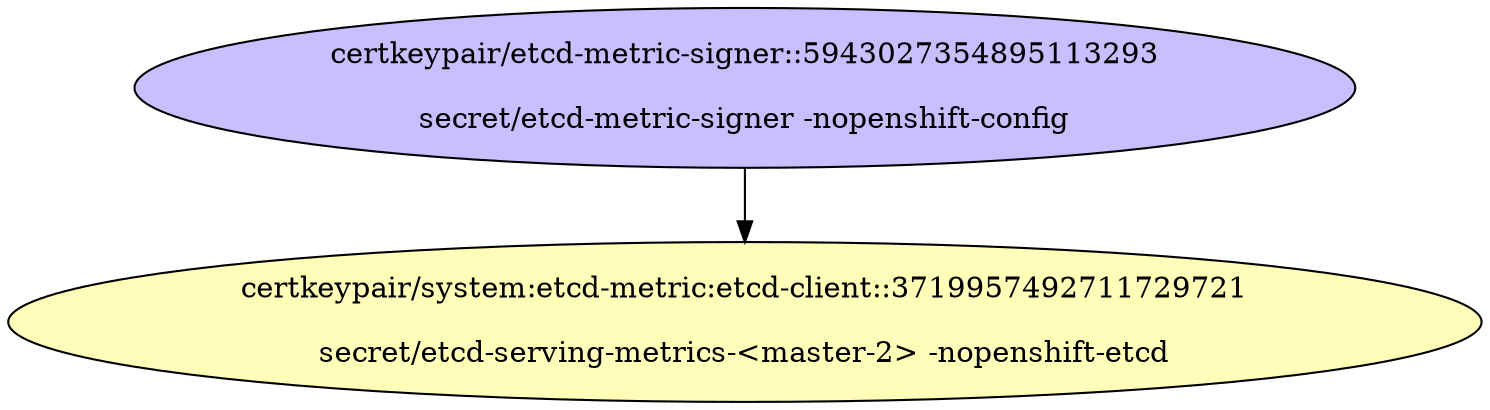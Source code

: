 digraph "Local Certificate" {
  // Node definitions.
  0 [
    label="certkeypair/system:etcd-metric:etcd-client::3719957492711729721\n\nsecret/etcd-serving-metrics-<master-2> -nopenshift-etcd\n"
    style=filled
    fillcolor="#fffdb8"
  ];
  1 [
    label="certkeypair/etcd-metric-signer::5943027354895113293\n\nsecret/etcd-metric-signer -nopenshift-config\n"
    style=filled
    fillcolor="#c7bfff"
  ];

  // Edge definitions.
  1 -> 0;
}